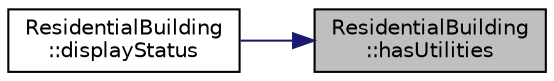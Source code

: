 digraph "ResidentialBuilding::hasUtilities"
{
 // LATEX_PDF_SIZE
  edge [fontname="Helvetica",fontsize="10",labelfontname="Helvetica",labelfontsize="10"];
  node [fontname="Helvetica",fontsize="10",shape=record];
  rankdir="RL";
  Node1 [label="ResidentialBuilding\l::hasUtilities",height=0.2,width=0.4,color="black", fillcolor="grey75", style="filled", fontcolor="black",tooltip="Checks if the building has all essential utilities connected."];
  Node1 -> Node2 [dir="back",color="midnightblue",fontsize="10",style="solid",fontname="Helvetica"];
  Node2 [label="ResidentialBuilding\l::displayStatus",height=0.2,width=0.4,color="black", fillcolor="white", style="filled",URL="$classResidentialBuilding.html#a88540ce1ca4099cdbb10caaa33939cdb",tooltip="Displays the status of the residential building."];
}
